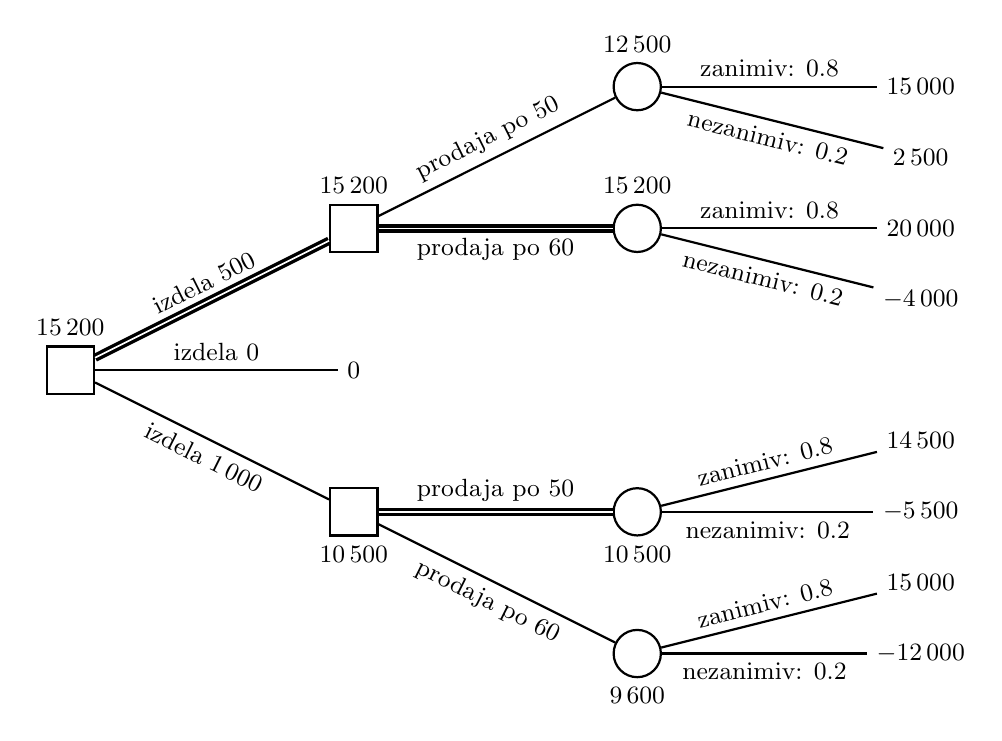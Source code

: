 \begin{tikzpicture}[style=thick,scale=0.9]
\small
\tikzstyle{dec}=[draw,rectangle,minimum size=0.6cm]
\tikzstyle{ran}=[draw,circle,minimum size=0.6cm]
\tikzstyle{pick}=[double, very thick]
\node[dec] (A) at (-6, 0) [label=above:$15\,200 €$] {};
\node[dec] (B) at (-2, 2) [label=above:$15\,200 €$] {};
\node      (C) at (-2, 0) {$0 €$};
\node[dec] (D) at (-2,-2) [label=below:$10\,500 €$] {};
\node[ran] (E) at ( 2, 4) [label=above:$12\,500 €$] {};
\node[ran] (F) at ( 2, 2) [label=above:$15\,200 €$] {};
\node[ran] (G) at ( 2,-2) [label=below:$10\,500 €$] {};
\node[ran] (H) at ( 2,-4) [label=below:$9\,600 €$] {};
\node      (I) at ( 6, 4) {$15\,000 €$};
\node      (J) at ( 6, 3) {$2\,500 €$};
\node      (K) at ( 6, 2) {$20\,000 €$};
\node      (L) at ( 6, 1) {$-4\,000 €$};
\node      (M) at ( 6,-1) {$14\,500 €$};
\node      (N) at ( 6,-2) {$-5\,500 €$};
\node      (O) at ( 6,-3) {$15\,000 €$};
\node      (P) at ( 6,-4) {$-12\,000 €$};

\draw[pick] (A) -- (B) node[above, midway, sloped] {izdela $500$};
\draw (A) -- (C) node[above, midway] {izdela $0$};
\draw (A) -- (D) node[below, midway, sloped] {izdela $1\,000$};
\draw (B) -- (E) node[above, midway, sloped] {prodaja po $50€$};
\draw[pick] (B) -- (F) node[below, midway] {prodaja po $60€$};
\draw[pick] (D) -- (G) node[above, midway] {prodaja po $50€$};
\draw (D) -- (H) node[below, midway, sloped] {prodaja po $60€$};
\draw (E) -- (I) node[above, midway] {zanimiv: $0.8$};
\draw (E) -- (J) node[below, midway, sloped] {nezanimiv: $0.2$};
\draw (F) -- (K) node[above, midway] {zanimiv: $0.8$};
\draw (F) -- (L) node[below, midway, sloped] {nezanimiv: $0.2$};
\draw (G) -- (M) node[above, midway, sloped] {zanimiv: $0.8$};
\draw (G) -- (N) node[below, midway] {nezanimiv: $0.2$};
\draw (H) -- (O) node[above, midway, sloped] {zanimiv: $0.8$};
\draw (H) -- (P) node[below, midway] {nezanimiv: $0.2$};
\end{tikzpicture}
